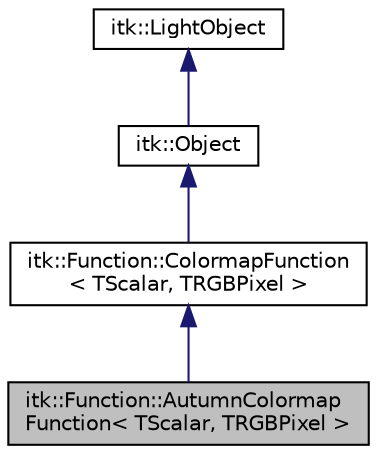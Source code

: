 digraph "itk::Function::AutumnColormapFunction&lt; TScalar, TRGBPixel &gt;"
{
 // LATEX_PDF_SIZE
  edge [fontname="Helvetica",fontsize="10",labelfontname="Helvetica",labelfontsize="10"];
  node [fontname="Helvetica",fontsize="10",shape=record];
  Node1 [label="itk::Function::AutumnColormap\lFunction\< TScalar, TRGBPixel \>",height=0.2,width=0.4,color="black", fillcolor="grey75", style="filled", fontcolor="black",tooltip="Function object which maps a scalar value into an RGB colormap value."];
  Node2 -> Node1 [dir="back",color="midnightblue",fontsize="10",style="solid",fontname="Helvetica"];
  Node2 [label="itk::Function::ColormapFunction\l\< TScalar, TRGBPixel \>",height=0.2,width=0.4,color="black", fillcolor="white", style="filled",URL="$classitk_1_1Function_1_1ColormapFunction.html",tooltip="Function object which maps a scalar value into an RGB colormap value."];
  Node3 -> Node2 [dir="back",color="midnightblue",fontsize="10",style="solid",fontname="Helvetica"];
  Node3 [label="itk::Object",height=0.2,width=0.4,color="black", fillcolor="white", style="filled",URL="$classitk_1_1Object.html",tooltip="Base class for most ITK classes."];
  Node4 -> Node3 [dir="back",color="midnightblue",fontsize="10",style="solid",fontname="Helvetica"];
  Node4 [label="itk::LightObject",height=0.2,width=0.4,color="black", fillcolor="white", style="filled",URL="$classitk_1_1LightObject.html",tooltip="Light weight base class for most itk classes."];
}
